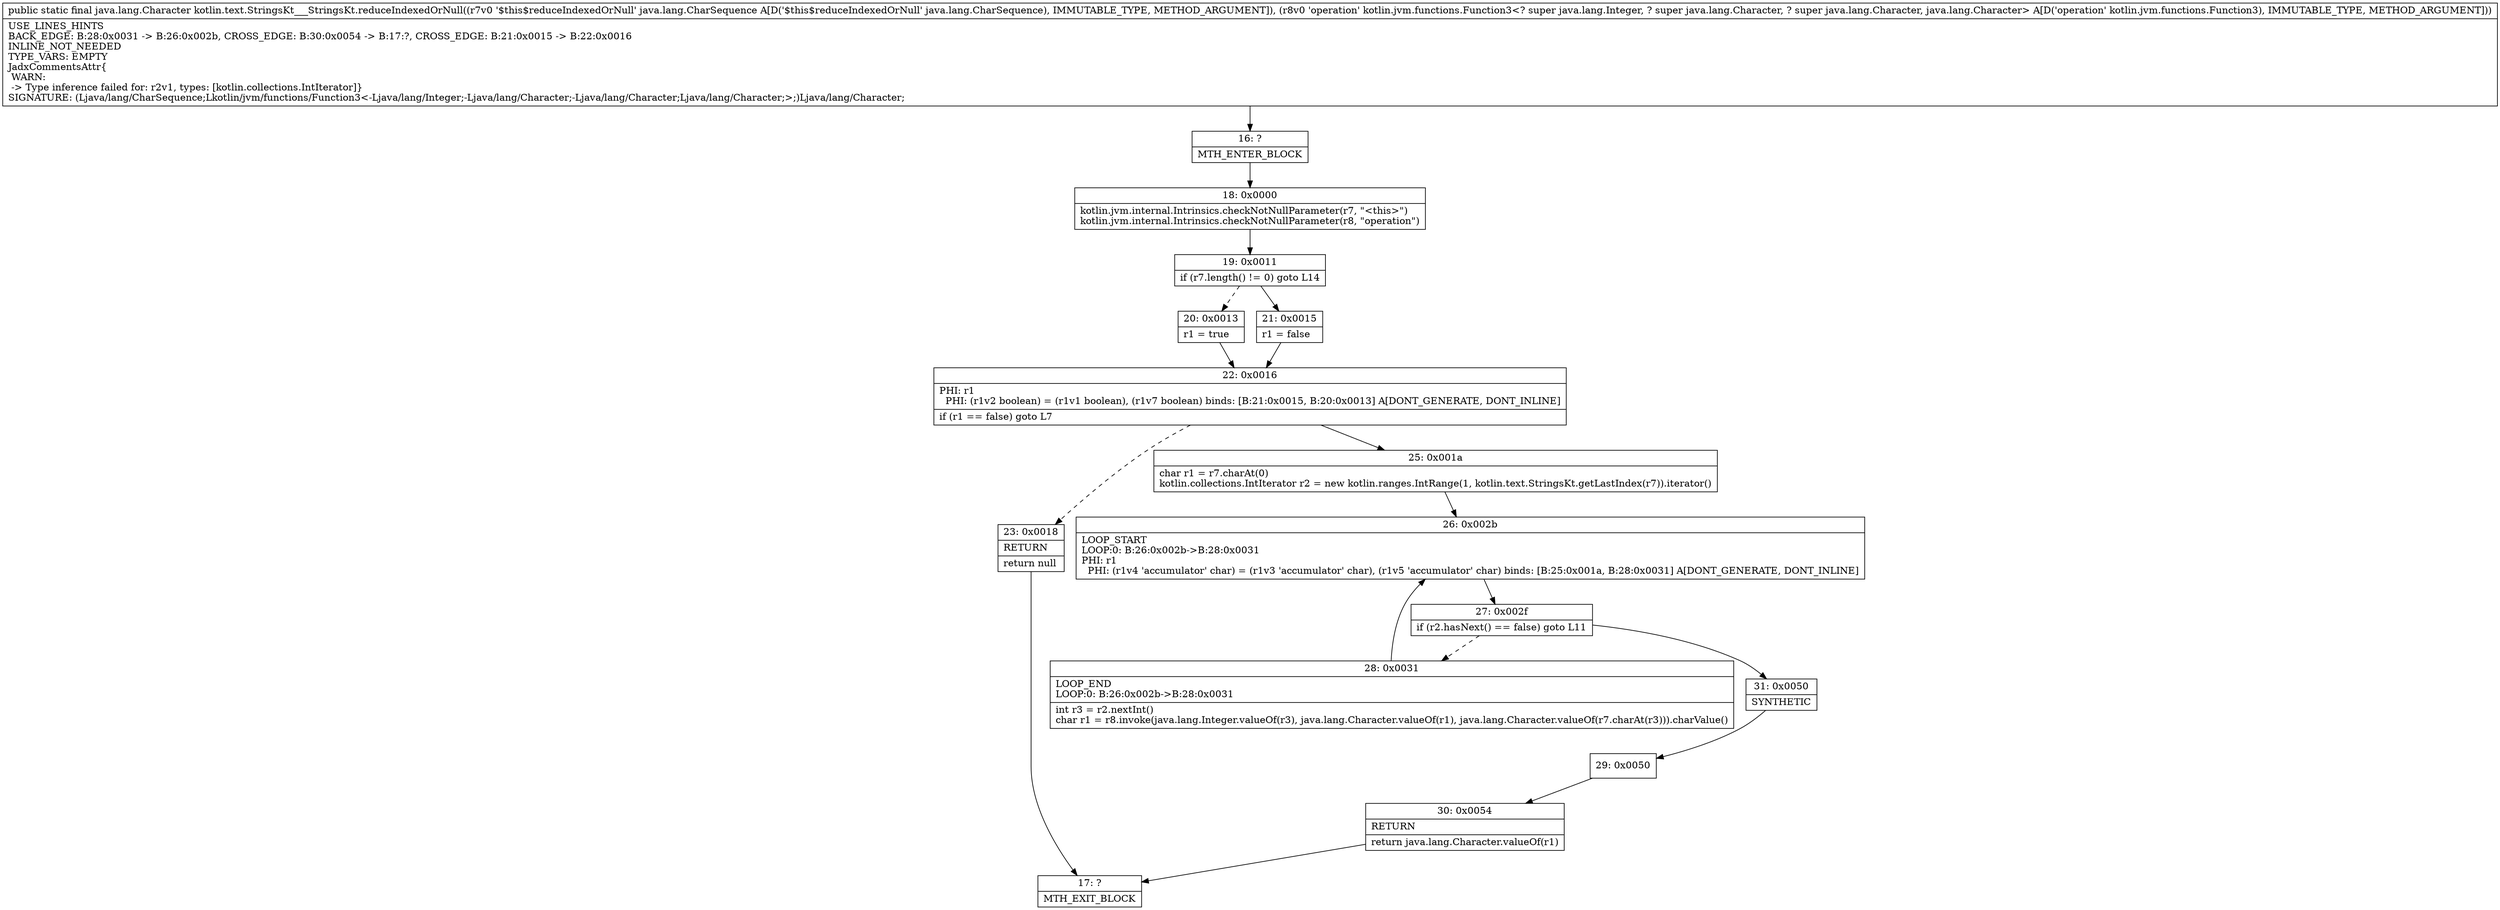 digraph "CFG forkotlin.text.StringsKt___StringsKt.reduceIndexedOrNull(Ljava\/lang\/CharSequence;Lkotlin\/jvm\/functions\/Function3;)Ljava\/lang\/Character;" {
Node_16 [shape=record,label="{16\:\ ?|MTH_ENTER_BLOCK\l}"];
Node_18 [shape=record,label="{18\:\ 0x0000|kotlin.jvm.internal.Intrinsics.checkNotNullParameter(r7, \"\<this\>\")\lkotlin.jvm.internal.Intrinsics.checkNotNullParameter(r8, \"operation\")\l}"];
Node_19 [shape=record,label="{19\:\ 0x0011|if (r7.length() != 0) goto L14\l}"];
Node_20 [shape=record,label="{20\:\ 0x0013|r1 = true\l}"];
Node_22 [shape=record,label="{22\:\ 0x0016|PHI: r1 \l  PHI: (r1v2 boolean) = (r1v1 boolean), (r1v7 boolean) binds: [B:21:0x0015, B:20:0x0013] A[DONT_GENERATE, DONT_INLINE]\l|if (r1 == false) goto L7\l}"];
Node_23 [shape=record,label="{23\:\ 0x0018|RETURN\l|return null\l}"];
Node_17 [shape=record,label="{17\:\ ?|MTH_EXIT_BLOCK\l}"];
Node_25 [shape=record,label="{25\:\ 0x001a|char r1 = r7.charAt(0)\lkotlin.collections.IntIterator r2 = new kotlin.ranges.IntRange(1, kotlin.text.StringsKt.getLastIndex(r7)).iterator()\l}"];
Node_26 [shape=record,label="{26\:\ 0x002b|LOOP_START\lLOOP:0: B:26:0x002b\-\>B:28:0x0031\lPHI: r1 \l  PHI: (r1v4 'accumulator' char) = (r1v3 'accumulator' char), (r1v5 'accumulator' char) binds: [B:25:0x001a, B:28:0x0031] A[DONT_GENERATE, DONT_INLINE]\l}"];
Node_27 [shape=record,label="{27\:\ 0x002f|if (r2.hasNext() == false) goto L11\l}"];
Node_28 [shape=record,label="{28\:\ 0x0031|LOOP_END\lLOOP:0: B:26:0x002b\-\>B:28:0x0031\l|int r3 = r2.nextInt()\lchar r1 = r8.invoke(java.lang.Integer.valueOf(r3), java.lang.Character.valueOf(r1), java.lang.Character.valueOf(r7.charAt(r3))).charValue()\l}"];
Node_31 [shape=record,label="{31\:\ 0x0050|SYNTHETIC\l}"];
Node_29 [shape=record,label="{29\:\ 0x0050}"];
Node_30 [shape=record,label="{30\:\ 0x0054|RETURN\l|return java.lang.Character.valueOf(r1)\l}"];
Node_21 [shape=record,label="{21\:\ 0x0015|r1 = false\l}"];
MethodNode[shape=record,label="{public static final java.lang.Character kotlin.text.StringsKt___StringsKt.reduceIndexedOrNull((r7v0 '$this$reduceIndexedOrNull' java.lang.CharSequence A[D('$this$reduceIndexedOrNull' java.lang.CharSequence), IMMUTABLE_TYPE, METHOD_ARGUMENT]), (r8v0 'operation' kotlin.jvm.functions.Function3\<? super java.lang.Integer, ? super java.lang.Character, ? super java.lang.Character, java.lang.Character\> A[D('operation' kotlin.jvm.functions.Function3), IMMUTABLE_TYPE, METHOD_ARGUMENT]))  | USE_LINES_HINTS\lBACK_EDGE: B:28:0x0031 \-\> B:26:0x002b, CROSS_EDGE: B:30:0x0054 \-\> B:17:?, CROSS_EDGE: B:21:0x0015 \-\> B:22:0x0016\lINLINE_NOT_NEEDED\lTYPE_VARS: EMPTY\lJadxCommentsAttr\{\l WARN: \l \-\> Type inference failed for: r2v1, types: [kotlin.collections.IntIterator]\}\lSIGNATURE: (Ljava\/lang\/CharSequence;Lkotlin\/jvm\/functions\/Function3\<\-Ljava\/lang\/Integer;\-Ljava\/lang\/Character;\-Ljava\/lang\/Character;Ljava\/lang\/Character;\>;)Ljava\/lang\/Character;\l}"];
MethodNode -> Node_16;Node_16 -> Node_18;
Node_18 -> Node_19;
Node_19 -> Node_20[style=dashed];
Node_19 -> Node_21;
Node_20 -> Node_22;
Node_22 -> Node_23[style=dashed];
Node_22 -> Node_25;
Node_23 -> Node_17;
Node_25 -> Node_26;
Node_26 -> Node_27;
Node_27 -> Node_28[style=dashed];
Node_27 -> Node_31;
Node_28 -> Node_26;
Node_31 -> Node_29;
Node_29 -> Node_30;
Node_30 -> Node_17;
Node_21 -> Node_22;
}

